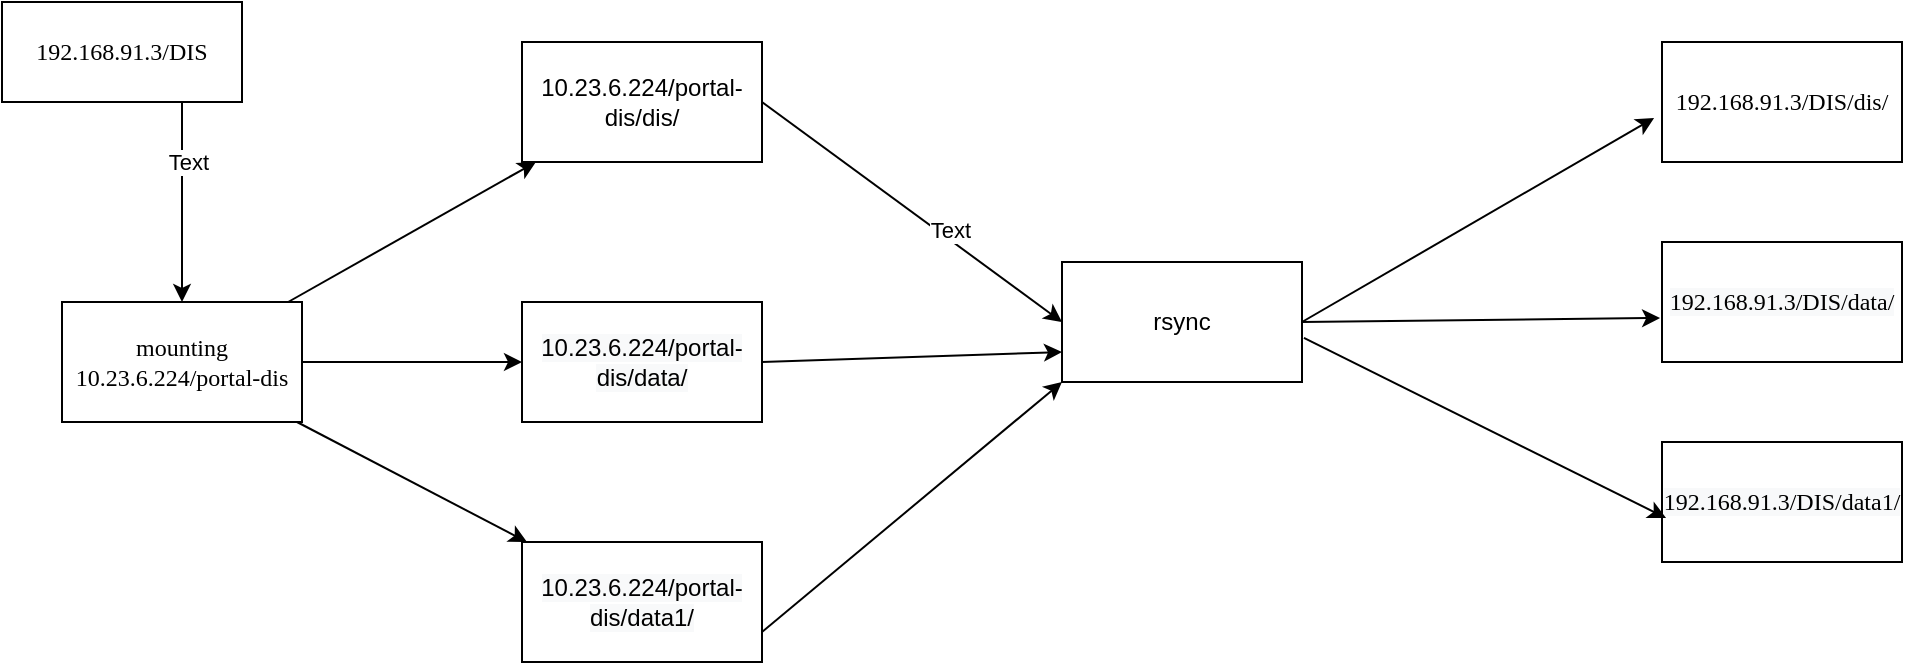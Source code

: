 <mxfile version="14.9.5" type="github">
  <diagram name="Page-1" id="52a04d89-c75d-2922-d76d-85b35f80e030">
    <mxGraphModel dx="1422" dy="716" grid="1" gridSize="10" guides="1" tooltips="1" connect="1" arrows="1" fold="1" page="1" pageScale="1" pageWidth="1100" pageHeight="850" background="none" math="0" shadow="0">
      <root>
        <mxCell id="0" />
        <mxCell id="1" parent="0" />
        <mxCell id="17472293e6e8944d-30" value="192.168.91.3/DIS" style="whiteSpace=wrap;html=1;rounded=0;shadow=0;comic=0;labelBackgroundColor=none;strokeWidth=1;fontFamily=Verdana;fontSize=12;align=center;" parent="1" vertex="1">
          <mxGeometry x="60" y="20" width="120" height="50" as="geometry" />
        </mxCell>
        <mxCell id="CP08mls9GOWeNtKeyxd1-4" value="&lt;font face=&quot;Verdana&quot;&gt;mounting&lt;br&gt;10.23.6.224/portal-dis&lt;/font&gt;" style="rounded=0;whiteSpace=wrap;html=1;" vertex="1" parent="1">
          <mxGeometry x="90" y="170" width="120" height="60" as="geometry" />
        </mxCell>
        <mxCell id="CP08mls9GOWeNtKeyxd1-6" value="" style="endArrow=classic;html=1;exitX=0.75;exitY=1;exitDx=0;exitDy=0;" edge="1" parent="1" source="17472293e6e8944d-30" target="CP08mls9GOWeNtKeyxd1-4">
          <mxGeometry width="50" height="50" relative="1" as="geometry">
            <mxPoint x="180" y="90" as="sourcePoint" />
            <mxPoint x="230" y="40" as="targetPoint" />
          </mxGeometry>
        </mxCell>
        <mxCell id="CP08mls9GOWeNtKeyxd1-11" value="Text" style="edgeLabel;html=1;align=center;verticalAlign=middle;resizable=0;points=[];" vertex="1" connectable="0" parent="CP08mls9GOWeNtKeyxd1-6">
          <mxGeometry x="-0.407" y="3" relative="1" as="geometry">
            <mxPoint as="offset" />
          </mxGeometry>
        </mxCell>
        <mxCell id="CP08mls9GOWeNtKeyxd1-7" value="10.23.6.224/portal-dis/dis/" style="rounded=0;whiteSpace=wrap;html=1;" vertex="1" parent="1">
          <mxGeometry x="320" y="40" width="120" height="60" as="geometry" />
        </mxCell>
        <mxCell id="CP08mls9GOWeNtKeyxd1-8" value="&lt;span style=&quot;color: rgb(0 , 0 , 0) ; font-family: &amp;#34;helvetica&amp;#34; ; font-size: 12px ; font-style: normal ; font-weight: 400 ; letter-spacing: normal ; text-align: center ; text-indent: 0px ; text-transform: none ; word-spacing: 0px ; background-color: rgb(248 , 249 , 250) ; display: inline ; float: none&quot;&gt;10.23.6.224/portal-dis/data/&lt;/span&gt;" style="rounded=0;whiteSpace=wrap;html=1;" vertex="1" parent="1">
          <mxGeometry x="320" y="170" width="120" height="60" as="geometry" />
        </mxCell>
        <mxCell id="CP08mls9GOWeNtKeyxd1-9" value="&lt;span style=&quot;color: rgb(0 , 0 , 0) ; font-family: &amp;#34;helvetica&amp;#34; ; font-size: 12px ; font-style: normal ; font-weight: 400 ; letter-spacing: normal ; text-align: center ; text-indent: 0px ; text-transform: none ; word-spacing: 0px ; background-color: rgb(248 , 249 , 250) ; display: inline ; float: none&quot;&gt;10.23.6.224/portal-dis/data1/&lt;/span&gt;" style="rounded=0;whiteSpace=wrap;html=1;" vertex="1" parent="1">
          <mxGeometry x="320" y="290" width="120" height="60" as="geometry" />
        </mxCell>
        <mxCell id="CP08mls9GOWeNtKeyxd1-10" value="" style="endArrow=classic;html=1;" edge="1" parent="1" source="CP08mls9GOWeNtKeyxd1-4" target="CP08mls9GOWeNtKeyxd1-7">
          <mxGeometry width="50" height="50" relative="1" as="geometry">
            <mxPoint x="330" y="190" as="sourcePoint" />
            <mxPoint x="380" y="140" as="targetPoint" />
          </mxGeometry>
        </mxCell>
        <mxCell id="CP08mls9GOWeNtKeyxd1-12" value="" style="endArrow=classic;html=1;" edge="1" parent="1" source="CP08mls9GOWeNtKeyxd1-4" target="CP08mls9GOWeNtKeyxd1-9">
          <mxGeometry width="50" height="50" relative="1" as="geometry">
            <mxPoint x="220" y="350" as="sourcePoint" />
            <mxPoint x="270" y="300" as="targetPoint" />
          </mxGeometry>
        </mxCell>
        <mxCell id="CP08mls9GOWeNtKeyxd1-13" value="" style="endArrow=classic;html=1;exitX=1;exitY=0.5;exitDx=0;exitDy=0;" edge="1" parent="1" source="CP08mls9GOWeNtKeyxd1-4" target="CP08mls9GOWeNtKeyxd1-8">
          <mxGeometry width="50" height="50" relative="1" as="geometry">
            <mxPoint x="240" y="290" as="sourcePoint" />
            <mxPoint x="290" y="240" as="targetPoint" />
          </mxGeometry>
        </mxCell>
        <mxCell id="CP08mls9GOWeNtKeyxd1-14" value="rsync" style="rounded=0;whiteSpace=wrap;html=1;" vertex="1" parent="1">
          <mxGeometry x="590" y="150" width="120" height="60" as="geometry" />
        </mxCell>
        <mxCell id="CP08mls9GOWeNtKeyxd1-15" value="" style="endArrow=classic;html=1;exitX=1;exitY=0.5;exitDx=0;exitDy=0;entryX=0;entryY=0.5;entryDx=0;entryDy=0;" edge="1" parent="1" source="CP08mls9GOWeNtKeyxd1-7" target="CP08mls9GOWeNtKeyxd1-14">
          <mxGeometry width="50" height="50" relative="1" as="geometry">
            <mxPoint x="520" y="380" as="sourcePoint" />
            <mxPoint x="630" y="210" as="targetPoint" />
          </mxGeometry>
        </mxCell>
        <mxCell id="CP08mls9GOWeNtKeyxd1-16" value="Text" style="edgeLabel;html=1;align=center;verticalAlign=middle;resizable=0;points=[];" vertex="1" connectable="0" parent="CP08mls9GOWeNtKeyxd1-15">
          <mxGeometry x="0.213" y="4" relative="1" as="geometry">
            <mxPoint as="offset" />
          </mxGeometry>
        </mxCell>
        <mxCell id="CP08mls9GOWeNtKeyxd1-18" value="" style="endArrow=classic;html=1;entryX=0;entryY=0.75;entryDx=0;entryDy=0;exitX=1;exitY=0.5;exitDx=0;exitDy=0;" edge="1" parent="1" source="CP08mls9GOWeNtKeyxd1-8" target="CP08mls9GOWeNtKeyxd1-14">
          <mxGeometry width="50" height="50" relative="1" as="geometry">
            <mxPoint x="520" y="380" as="sourcePoint" />
            <mxPoint x="570" y="330" as="targetPoint" />
          </mxGeometry>
        </mxCell>
        <mxCell id="CP08mls9GOWeNtKeyxd1-19" value="" style="endArrow=classic;html=1;exitX=1;exitY=0.75;exitDx=0;exitDy=0;entryX=0;entryY=1;entryDx=0;entryDy=0;" edge="1" parent="1" source="CP08mls9GOWeNtKeyxd1-9" target="CP08mls9GOWeNtKeyxd1-14">
          <mxGeometry width="50" height="50" relative="1" as="geometry">
            <mxPoint x="520" y="380" as="sourcePoint" />
            <mxPoint x="570" y="330" as="targetPoint" />
          </mxGeometry>
        </mxCell>
        <mxCell id="CP08mls9GOWeNtKeyxd1-20" value="&lt;span style=&quot;font-family: &amp;#34;verdana&amp;#34;&quot;&gt;192.168.91.3/DIS/dis/&lt;br&gt;&lt;/span&gt;" style="rounded=0;whiteSpace=wrap;html=1;" vertex="1" parent="1">
          <mxGeometry x="890" y="40" width="120" height="60" as="geometry" />
        </mxCell>
        <mxCell id="CP08mls9GOWeNtKeyxd1-21" value="&lt;span style=&quot;color: rgb(0 , 0 , 0) ; font-family: &amp;#34;verdana&amp;#34; ; font-size: 12px ; font-style: normal ; font-weight: 400 ; letter-spacing: normal ; text-align: center ; text-indent: 0px ; text-transform: none ; word-spacing: 0px ; background-color: rgb(248 , 249 , 250) ; display: inline ; float: none&quot;&gt;192.168.91.3/DIS/data/&lt;/span&gt;" style="rounded=0;whiteSpace=wrap;html=1;" vertex="1" parent="1">
          <mxGeometry x="890" y="140" width="120" height="60" as="geometry" />
        </mxCell>
        <mxCell id="CP08mls9GOWeNtKeyxd1-22" value="&lt;span style=&quot;color: rgb(0 , 0 , 0) ; font-family: &amp;#34;verdana&amp;#34; ; font-size: 12px ; font-style: normal ; font-weight: 400 ; letter-spacing: normal ; text-align: center ; text-indent: 0px ; text-transform: none ; word-spacing: 0px ; background-color: rgb(248 , 249 , 250) ; display: inline ; float: none&quot;&gt;192.168.91.3/DIS/data1/&lt;/span&gt;" style="rounded=0;whiteSpace=wrap;html=1;" vertex="1" parent="1">
          <mxGeometry x="890" y="240" width="120" height="60" as="geometry" />
        </mxCell>
        <mxCell id="CP08mls9GOWeNtKeyxd1-23" value="" style="endArrow=classic;html=1;entryX=-0.033;entryY=0.633;entryDx=0;entryDy=0;entryPerimeter=0;exitX=1;exitY=0.5;exitDx=0;exitDy=0;" edge="1" parent="1" source="CP08mls9GOWeNtKeyxd1-14" target="CP08mls9GOWeNtKeyxd1-20">
          <mxGeometry width="50" height="50" relative="1" as="geometry">
            <mxPoint x="520" y="380" as="sourcePoint" />
            <mxPoint x="570" y="330" as="targetPoint" />
          </mxGeometry>
        </mxCell>
        <mxCell id="CP08mls9GOWeNtKeyxd1-24" value="" style="endArrow=classic;html=1;entryX=-0.008;entryY=0.633;entryDx=0;entryDy=0;entryPerimeter=0;exitX=1;exitY=0.5;exitDx=0;exitDy=0;" edge="1" parent="1" source="CP08mls9GOWeNtKeyxd1-14" target="CP08mls9GOWeNtKeyxd1-21">
          <mxGeometry width="50" height="50" relative="1" as="geometry">
            <mxPoint x="520" y="380" as="sourcePoint" />
            <mxPoint x="570" y="330" as="targetPoint" />
          </mxGeometry>
        </mxCell>
        <mxCell id="CP08mls9GOWeNtKeyxd1-25" value="" style="endArrow=classic;html=1;entryX=0.017;entryY=0.633;entryDx=0;entryDy=0;entryPerimeter=0;exitX=1.008;exitY=0.633;exitDx=0;exitDy=0;exitPerimeter=0;" edge="1" parent="1" source="CP08mls9GOWeNtKeyxd1-14" target="CP08mls9GOWeNtKeyxd1-22">
          <mxGeometry width="50" height="50" relative="1" as="geometry">
            <mxPoint x="700" y="188" as="sourcePoint" />
            <mxPoint x="570" y="330" as="targetPoint" />
          </mxGeometry>
        </mxCell>
      </root>
    </mxGraphModel>
  </diagram>
</mxfile>
